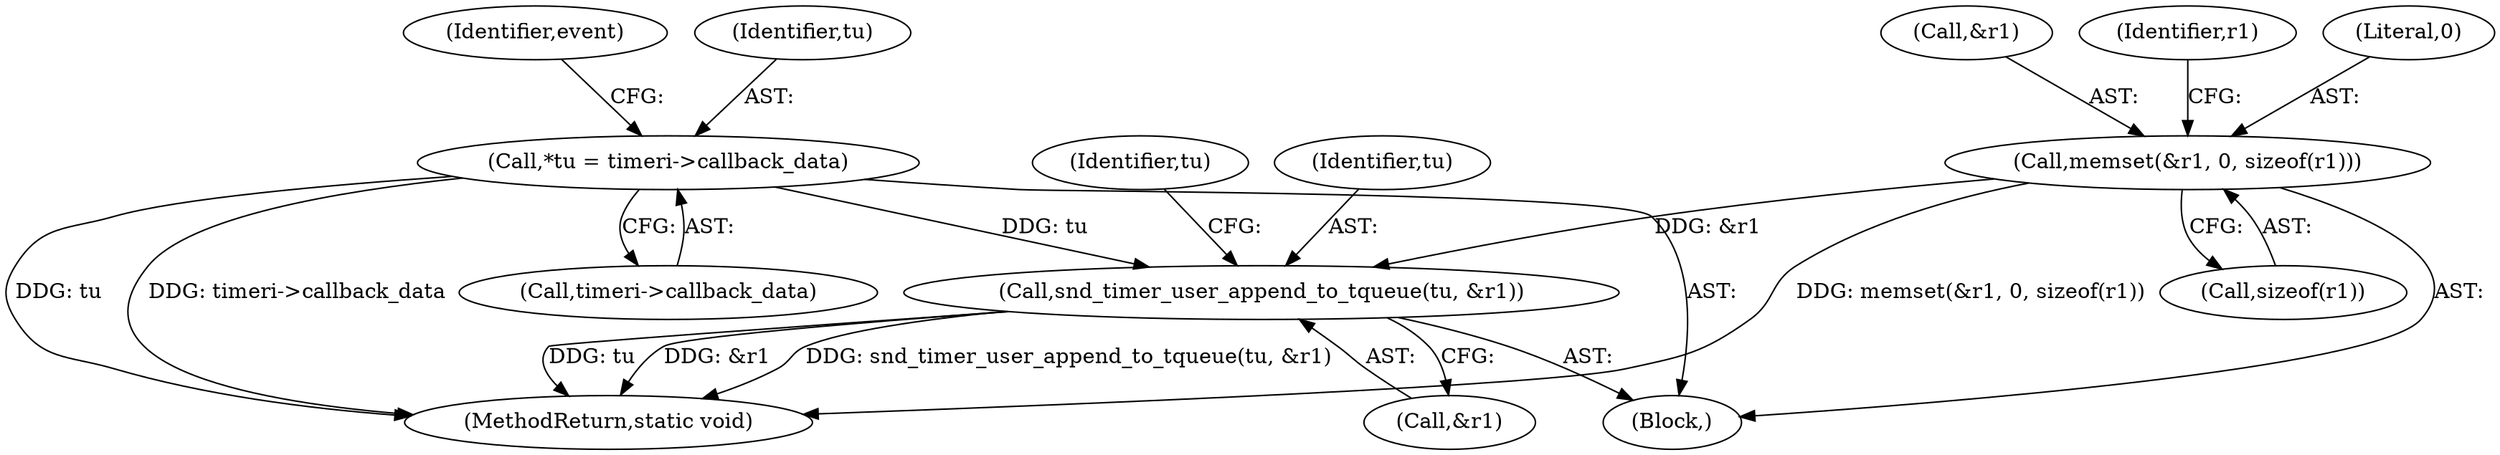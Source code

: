 digraph "0_linux_9a47e9cff994f37f7f0dbd9ae23740d0f64f9fe6@pointer" {
"1000172" [label="(Call,snd_timer_user_append_to_tqueue(tu, &r1))"];
"1000107" [label="(Call,*tu = timeri->callback_data)"];
"1000144" [label="(Call,memset(&r1, 0, sizeof(r1)))"];
"1000152" [label="(Identifier,r1)"];
"1000144" [label="(Call,memset(&r1, 0, sizeof(r1)))"];
"1000148" [label="(Call,sizeof(r1))"];
"1000105" [label="(Block,)"];
"1000173" [label="(Identifier,tu)"];
"1000147" [label="(Literal,0)"];
"1000107" [label="(Call,*tu = timeri->callback_data)"];
"1000108" [label="(Identifier,tu)"];
"1000174" [label="(Call,&r1)"];
"1000117" [label="(Identifier,event)"];
"1000179" [label="(Identifier,tu)"];
"1000145" [label="(Call,&r1)"];
"1000172" [label="(Call,snd_timer_user_append_to_tqueue(tu, &r1))"];
"1000194" [label="(MethodReturn,static void)"];
"1000109" [label="(Call,timeri->callback_data)"];
"1000172" -> "1000105"  [label="AST: "];
"1000172" -> "1000174"  [label="CFG: "];
"1000173" -> "1000172"  [label="AST: "];
"1000174" -> "1000172"  [label="AST: "];
"1000179" -> "1000172"  [label="CFG: "];
"1000172" -> "1000194"  [label="DDG: snd_timer_user_append_to_tqueue(tu, &r1)"];
"1000172" -> "1000194"  [label="DDG: tu"];
"1000172" -> "1000194"  [label="DDG: &r1"];
"1000107" -> "1000172"  [label="DDG: tu"];
"1000144" -> "1000172"  [label="DDG: &r1"];
"1000107" -> "1000105"  [label="AST: "];
"1000107" -> "1000109"  [label="CFG: "];
"1000108" -> "1000107"  [label="AST: "];
"1000109" -> "1000107"  [label="AST: "];
"1000117" -> "1000107"  [label="CFG: "];
"1000107" -> "1000194"  [label="DDG: tu"];
"1000107" -> "1000194"  [label="DDG: timeri->callback_data"];
"1000144" -> "1000105"  [label="AST: "];
"1000144" -> "1000148"  [label="CFG: "];
"1000145" -> "1000144"  [label="AST: "];
"1000147" -> "1000144"  [label="AST: "];
"1000148" -> "1000144"  [label="AST: "];
"1000152" -> "1000144"  [label="CFG: "];
"1000144" -> "1000194"  [label="DDG: memset(&r1, 0, sizeof(r1))"];
}
